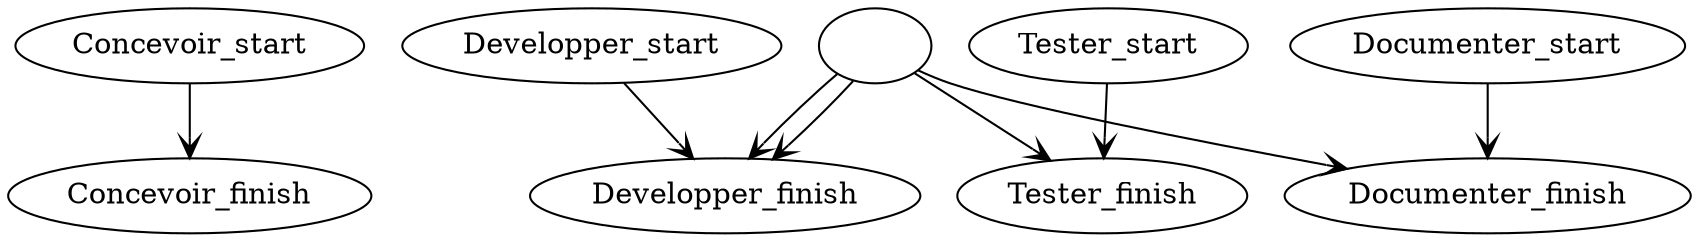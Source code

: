 digraph {

  "Concevoir_start" [shape=ellipse];

  "Concevoir_finish" [shape=ellipse];
  "Concevoir_start" -> "Concevoir_finish" [arrowhead=vee];

  "Developper_start" [shape=ellipse];

  "Developper_finish" [shape=ellipse];
  "Developper_start" -> "Developper_finish" [arrowhead=vee];
  "" -> "Developper_finish" [arrowhead=vee];
  "" -> "Developper_finish" [arrowhead=vee];

  "Tester_start" [shape=ellipse];

  "Tester_finish" [shape=ellipse];
  "Tester_start" -> "Tester_finish" [arrowhead=vee];
  "" -> "Tester_finish" [arrowhead=vee];

  "Documenter_start" [shape=ellipse];

  "Documenter_finish" [shape=ellipse];
  "Documenter_start" -> "Documenter_finish" [arrowhead=vee];
  "" -> "Documenter_finish" [arrowhead=vee];

}
